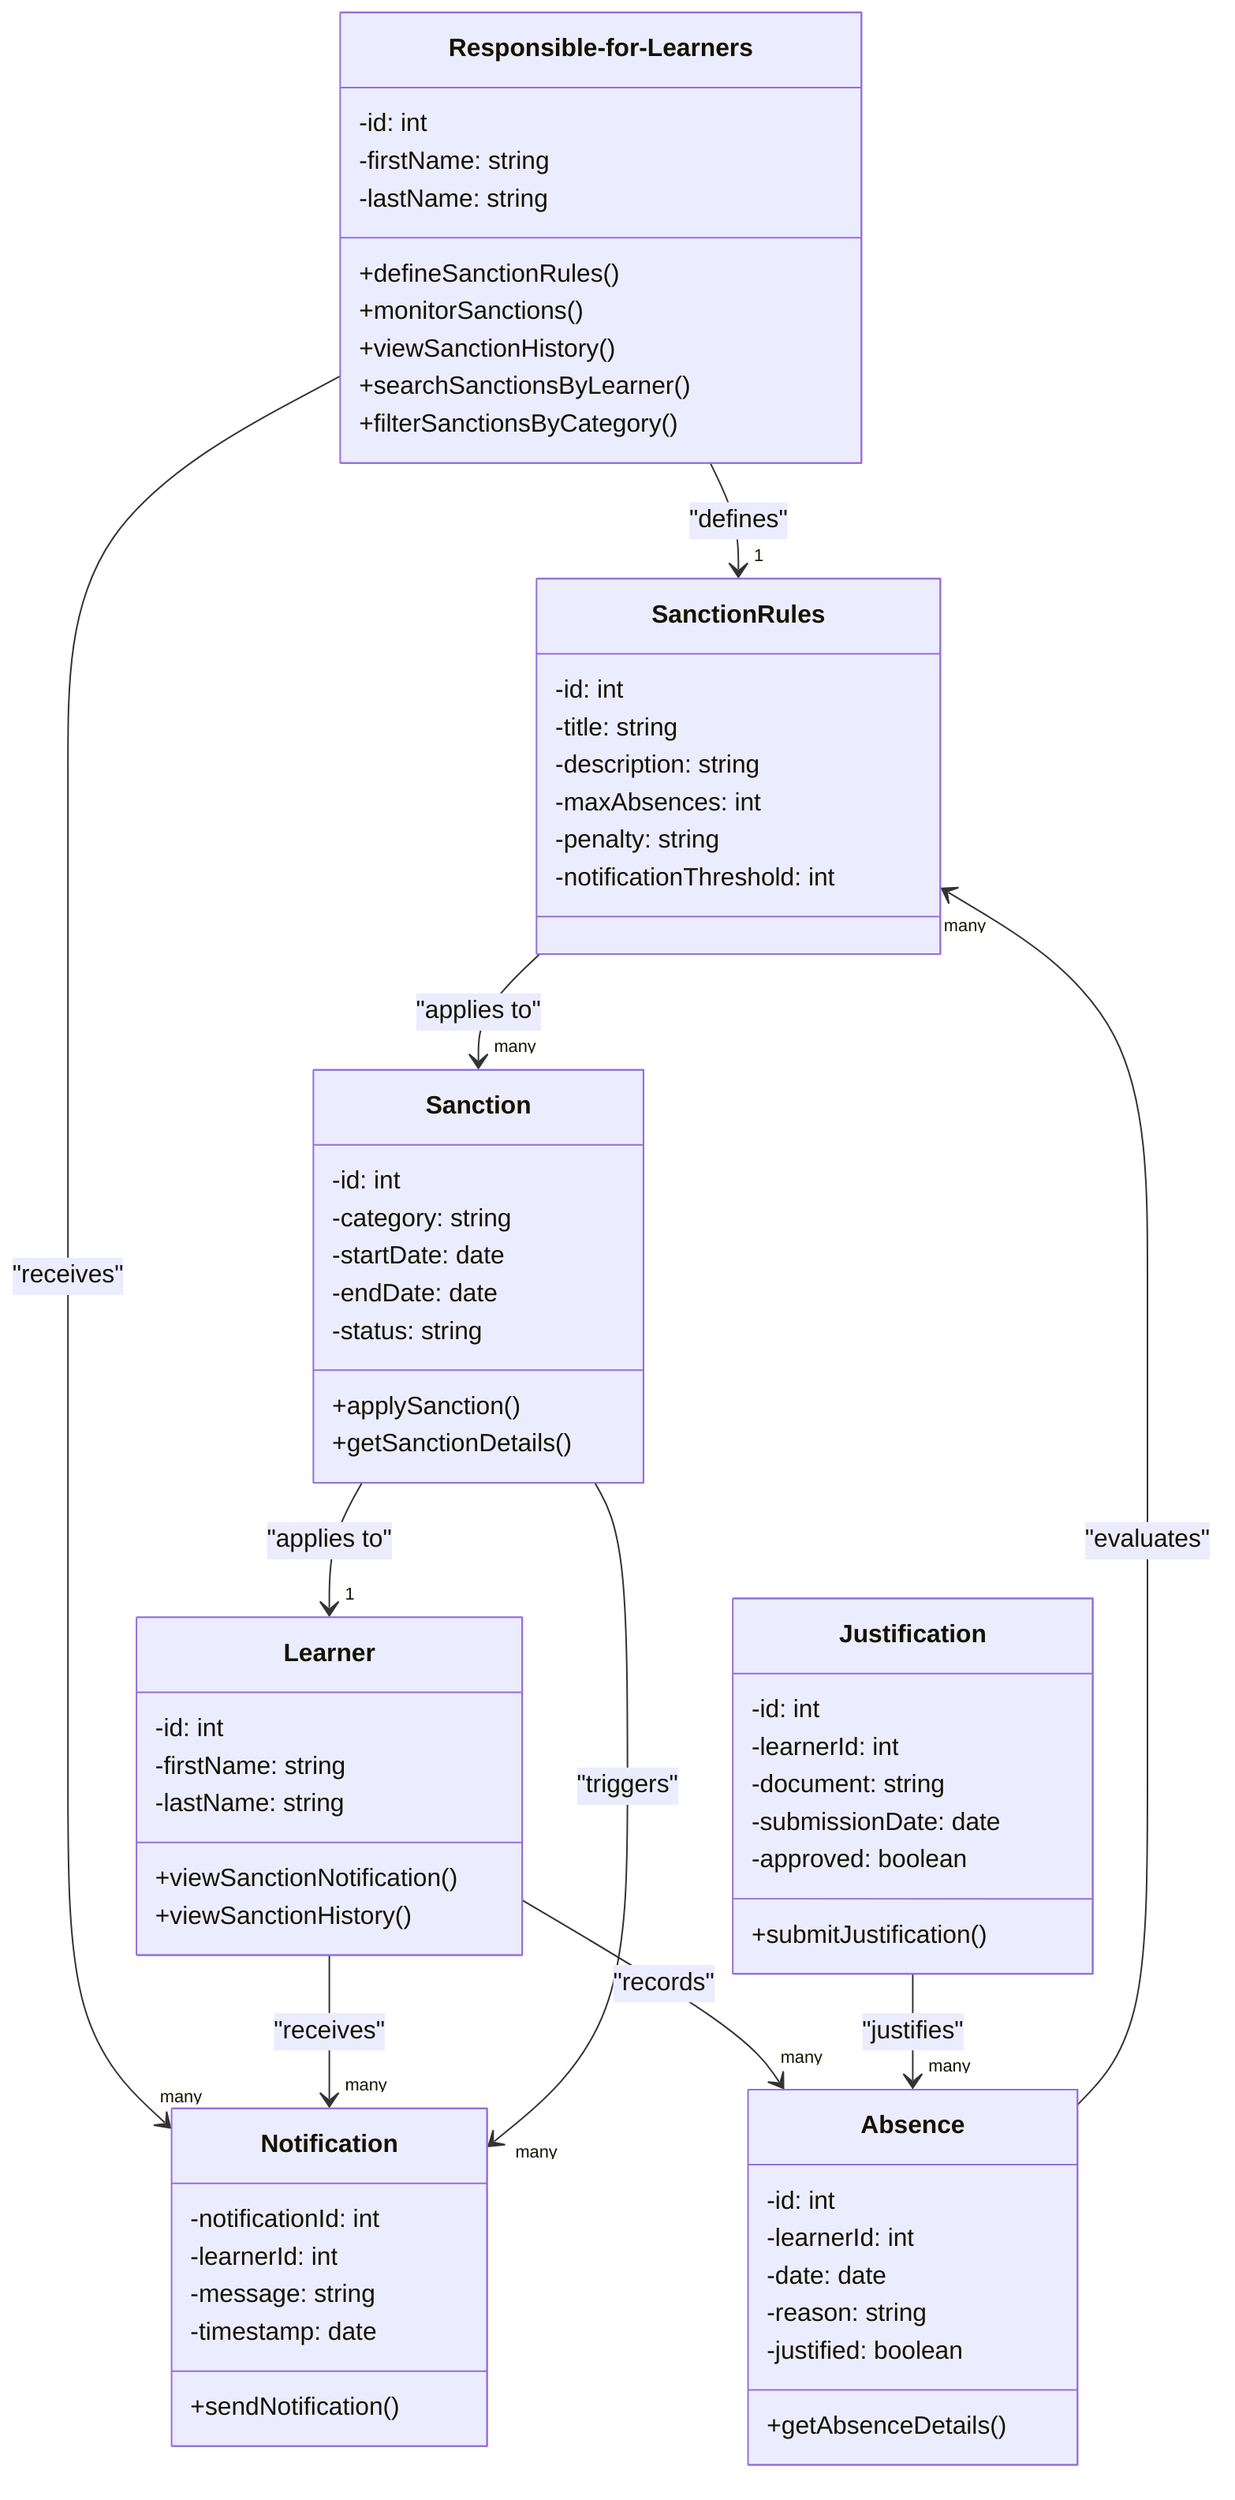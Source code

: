 classDiagram

class SanctionRules {
    -id: int
    -title: string
    -description: string
    -maxAbsences: int
    -penalty: string
    -notificationThreshold: int
}

class Learner {
    -id: int
    -firstName: string
    -lastName: string
    +viewSanctionNotification()
    +viewSanctionHistory()
}

class Sanction {
    -id: int
    -category: string
    -startDate: date
    -endDate: date
    -status: string
    +applySanction()
    +getSanctionDetails()
}

class Absence {
    -id: int
    -learnerId: int
    -date: date
    -reason: string
    -justified: boolean
    +getAbsenceDetails()
}

class Justification {
    -id: int
    -learnerId: int
    -document: string
    -submissionDate: date
    -approved: boolean
    +submitJustification()
}

class Notification {
    -notificationId: int
    -learnerId: int
    -message: string
    -timestamp: date
    +sendNotification()
}

class Responsible-for-Learners {
    -id: int
    -firstName: string
    -lastName: string
    +defineSanctionRules()
    +monitorSanctions()
    +viewSanctionHistory()
    +searchSanctionsByLearner()
    +filterSanctionsByCategory()
}

    Responsible-for-Learners --> "1" SanctionRules : "defines"
    Responsible-for-Learners --> "many" Notification : "receives"
    Learner --> "many" Notification : "receives"
    Sanction --> "many" Notification : "triggers"
    SanctionRules --> "many" Sanction : "applies to"
    Learner --> "many" Absence : "records"
    Absence --> "many" SanctionRules : "evaluates"
    Justification --> "many" Absence : "justifies"
    Sanction --> "1" Learner : "applies to"